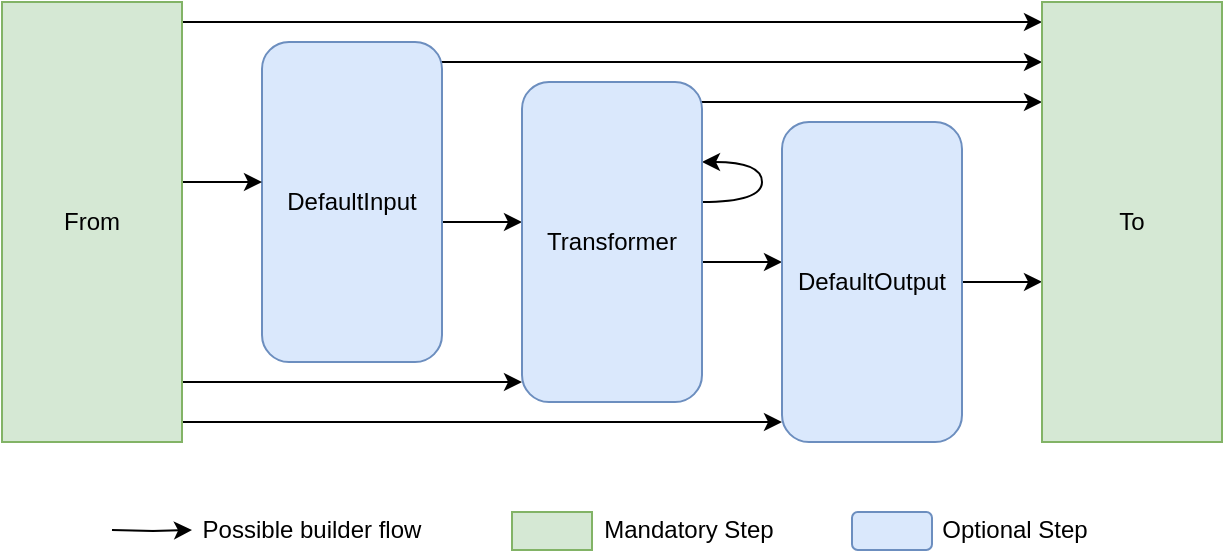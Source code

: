<mxfile version="13.1.8" type="device"><diagram id="5k1DeoOOZsGGm3edqEcq" name="Page-1"><mxGraphModel dx="813" dy="438" grid="1" gridSize="10" guides="1" tooltips="1" connect="1" arrows="1" fold="1" page="1" pageScale="1" pageWidth="1169" pageHeight="827" math="0" shadow="0"><root><mxCell id="0"/><mxCell id="1" parent="0"/><mxCell id="RJTvIQEwtNmMsbXSXZvk-29" style="edgeStyle=orthogonalEdgeStyle;rounded=0;orthogonalLoop=1;jettySize=auto;html=1;" edge="1" parent="1" source="RJTvIQEwtNmMsbXSXZvk-3" target="RJTvIQEwtNmMsbXSXZvk-10"><mxGeometry relative="1" as="geometry"><Array as="points"><mxPoint x="390" y="250"/><mxPoint x="390" y="250"/></Array></mxGeometry></mxCell><mxCell id="RJTvIQEwtNmMsbXSXZvk-34" style="edgeStyle=orthogonalEdgeStyle;orthogonalLoop=1;jettySize=auto;html=1;exitX=1;exitY=0.5;exitDx=0;exitDy=0;rounded=0;strokeColor=#000000;" edge="1" parent="1" source="RJTvIQEwtNmMsbXSXZvk-3" target="RJTvIQEwtNmMsbXSXZvk-13"><mxGeometry relative="1" as="geometry"><Array as="points"><mxPoint x="360" y="240"/><mxPoint x="360" y="170"/></Array></mxGeometry></mxCell><mxCell id="RJTvIQEwtNmMsbXSXZvk-3" value="DefaultInput" style="rounded=1;whiteSpace=wrap;html=1;fillColor=#dae8fc;strokeColor=#6c8ebf;" vertex="1" parent="1"><mxGeometry x="280" y="160" width="90" height="160" as="geometry"/></mxCell><mxCell id="RJTvIQEwtNmMsbXSXZvk-21" style="edgeStyle=orthogonalEdgeStyle;rounded=0;orthogonalLoop=1;jettySize=auto;html=1;exitX=1;exitY=0.5;exitDx=0;exitDy=0;" edge="1" parent="1" source="RJTvIQEwtNmMsbXSXZvk-7" target="RJTvIQEwtNmMsbXSXZvk-13"><mxGeometry relative="1" as="geometry"><Array as="points"><mxPoint x="240" y="150"/></Array></mxGeometry></mxCell><mxCell id="RJTvIQEwtNmMsbXSXZvk-23" style="edgeStyle=orthogonalEdgeStyle;rounded=0;orthogonalLoop=1;jettySize=auto;html=1;exitX=1;exitY=0.5;exitDx=0;exitDy=0;" edge="1" parent="1" source="RJTvIQEwtNmMsbXSXZvk-7"><mxGeometry relative="1" as="geometry"><mxPoint x="280" y="230" as="targetPoint"/><Array as="points"><mxPoint x="240" y="230"/></Array></mxGeometry></mxCell><mxCell id="RJTvIQEwtNmMsbXSXZvk-27" style="edgeStyle=orthogonalEdgeStyle;rounded=0;orthogonalLoop=1;jettySize=auto;html=1;exitX=1;exitY=0.5;exitDx=0;exitDy=0;" edge="1" parent="1" source="RJTvIQEwtNmMsbXSXZvk-7" target="RJTvIQEwtNmMsbXSXZvk-10"><mxGeometry relative="1" as="geometry"><Array as="points"><mxPoint x="240" y="330"/></Array></mxGeometry></mxCell><mxCell id="RJTvIQEwtNmMsbXSXZvk-28" style="edgeStyle=orthogonalEdgeStyle;rounded=0;orthogonalLoop=1;jettySize=auto;html=1;exitX=1;exitY=0.5;exitDx=0;exitDy=0;" edge="1" parent="1" source="RJTvIQEwtNmMsbXSXZvk-7" target="RJTvIQEwtNmMsbXSXZvk-12"><mxGeometry relative="1" as="geometry"><Array as="points"><mxPoint x="240" y="350"/></Array></mxGeometry></mxCell><mxCell id="RJTvIQEwtNmMsbXSXZvk-7" value="From" style="rounded=0;whiteSpace=wrap;html=1;labelBackgroundColor=none;fillColor=#d5e8d4;strokeColor=#82b366;" vertex="1" parent="1"><mxGeometry x="150" y="140" width="90" height="220" as="geometry"/></mxCell><mxCell id="RJTvIQEwtNmMsbXSXZvk-25" style="edgeStyle=orthogonalEdgeStyle;rounded=0;orthogonalLoop=1;jettySize=auto;html=1;exitX=1;exitY=0.5;exitDx=0;exitDy=0;" edge="1" parent="1" source="RJTvIQEwtNmMsbXSXZvk-10" target="RJTvIQEwtNmMsbXSXZvk-13"><mxGeometry relative="1" as="geometry"><Array as="points"><mxPoint x="490" y="260"/><mxPoint x="490" y="190"/></Array></mxGeometry></mxCell><mxCell id="RJTvIQEwtNmMsbXSXZvk-31" style="edgeStyle=orthogonalEdgeStyle;rounded=0;orthogonalLoop=1;jettySize=auto;html=1;exitX=1;exitY=0.5;exitDx=0;exitDy=0;" edge="1" parent="1" source="RJTvIQEwtNmMsbXSXZvk-10" target="RJTvIQEwtNmMsbXSXZvk-12"><mxGeometry relative="1" as="geometry"><Array as="points"><mxPoint x="500" y="270"/></Array></mxGeometry></mxCell><mxCell id="RJTvIQEwtNmMsbXSXZvk-32" style="edgeStyle=orthogonalEdgeStyle;orthogonalLoop=1;jettySize=auto;html=1;entryX=1;entryY=0.25;entryDx=0;entryDy=0;curved=1;" edge="1" parent="1"><mxGeometry relative="1" as="geometry"><mxPoint x="500" y="220" as="targetPoint"/><mxPoint x="500" y="240" as="sourcePoint"/><Array as="points"><mxPoint x="530" y="240"/><mxPoint x="530" y="220"/></Array></mxGeometry></mxCell><mxCell id="RJTvIQEwtNmMsbXSXZvk-10" value="Transformer" style="rounded=1;whiteSpace=wrap;html=1;fillColor=#dae8fc;strokeColor=#6c8ebf;" vertex="1" parent="1"><mxGeometry x="410" y="180" width="90" height="160" as="geometry"/></mxCell><mxCell id="RJTvIQEwtNmMsbXSXZvk-26" style="edgeStyle=orthogonalEdgeStyle;rounded=0;orthogonalLoop=1;jettySize=auto;html=1;exitX=1;exitY=0.5;exitDx=0;exitDy=0;entryX=0;entryY=0.636;entryDx=0;entryDy=0;entryPerimeter=0;" edge="1" parent="1" source="RJTvIQEwtNmMsbXSXZvk-12" target="RJTvIQEwtNmMsbXSXZvk-13"><mxGeometry relative="1" as="geometry"><mxPoint x="650" y="290" as="targetPoint"/><Array as="points"><mxPoint x="650" y="280"/></Array></mxGeometry></mxCell><mxCell id="RJTvIQEwtNmMsbXSXZvk-12" value="DefaultOutput" style="rounded=1;whiteSpace=wrap;html=1;fillColor=#dae8fc;strokeColor=#6c8ebf;" vertex="1" parent="1"><mxGeometry x="540" y="200" width="90" height="160" as="geometry"/></mxCell><mxCell id="RJTvIQEwtNmMsbXSXZvk-13" value="To" style="rounded=0;whiteSpace=wrap;html=1;labelBackgroundColor=none;fillColor=#d5e8d4;strokeColor=#82b366;" vertex="1" parent="1"><mxGeometry x="670" y="140" width="90" height="220" as="geometry"/></mxCell><mxCell id="RJTvIQEwtNmMsbXSXZvk-15" value="" style="rounded=1;whiteSpace=wrap;html=1;fillColor=#dae8fc;strokeColor=#6c8ebf;" vertex="1" parent="1"><mxGeometry x="575" y="395" width="40" height="19" as="geometry"/></mxCell><mxCell id="RJTvIQEwtNmMsbXSXZvk-16" value="" style="rounded=0;whiteSpace=wrap;html=1;labelBackgroundColor=none;fillColor=#d5e8d4;strokeColor=#82b366;" vertex="1" parent="1"><mxGeometry x="405" y="395" width="40" height="19" as="geometry"/></mxCell><mxCell id="RJTvIQEwtNmMsbXSXZvk-17" style="edgeStyle=orthogonalEdgeStyle;rounded=0;orthogonalLoop=1;jettySize=auto;html=1;exitX=1;exitY=0.5;exitDx=0;exitDy=0;" edge="1" parent="1"><mxGeometry relative="1" as="geometry"><mxPoint x="205" y="404" as="sourcePoint"/><mxPoint x="245" y="404" as="targetPoint"/></mxGeometry></mxCell><mxCell id="RJTvIQEwtNmMsbXSXZvk-18" value="Possible builder flow" style="text;html=1;strokeColor=none;fillColor=none;align=center;verticalAlign=middle;whiteSpace=wrap;rounded=0;labelBackgroundColor=none;" vertex="1" parent="1"><mxGeometry x="245" y="394" width="120" height="20" as="geometry"/></mxCell><mxCell id="RJTvIQEwtNmMsbXSXZvk-19" value="Mandatory Step" style="text;html=1;strokeColor=none;fillColor=none;align=center;verticalAlign=middle;whiteSpace=wrap;rounded=0;labelBackgroundColor=none;" vertex="1" parent="1"><mxGeometry x="447" y="394" width="93" height="20" as="geometry"/></mxCell><mxCell id="RJTvIQEwtNmMsbXSXZvk-20" value="Optional Step" style="text;html=1;strokeColor=none;fillColor=none;align=center;verticalAlign=middle;whiteSpace=wrap;rounded=0;labelBackgroundColor=none;" vertex="1" parent="1"><mxGeometry x="615" y="394" width="83" height="20" as="geometry"/></mxCell></root></mxGraphModel></diagram></mxfile>